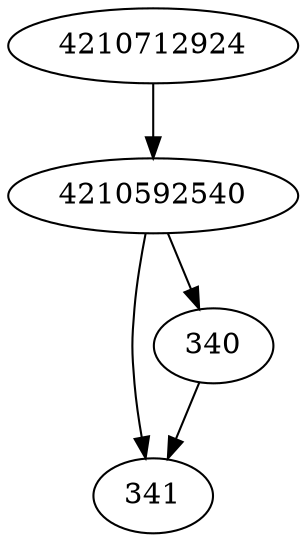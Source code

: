 strict digraph  {
4210712924;
341;
4210592540;
340;
4210712924 -> 4210592540;
4210592540 -> 340;
4210592540 -> 341;
340 -> 341;
}
